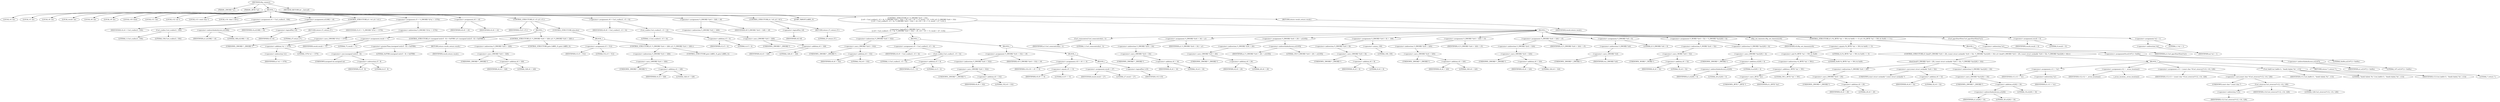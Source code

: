 digraph tftp_connect {  
"1000112" [label = "(METHOD,tftp_connect)" ]
"1000113" [label = "(PARAM,_DWORD *a1)" ]
"1000114" [label = "(PARAM,_BYTE *a2)" ]
"1000115" [label = "(BLOCK,,)" ]
"1000116" [label = "(LOCAL,v4: int)" ]
"1000117" [label = "(LOCAL,v5: int)" ]
"1000118" [label = "(LOCAL,v6: int)" ]
"1000119" [label = "(LOCAL,result: int)" ]
"1000120" [label = "(LOCAL,v8: int)" ]
"1000121" [label = "(LOCAL,v9: int)" ]
"1000122" [label = "(LOCAL,v10: bool)" ]
"1000123" [label = "(LOCAL,v11: int)" ]
"1000124" [label = "(LOCAL,v12: int *)" ]
"1000125" [label = "(LOCAL,v13: const char *)" ]
"1000126" [label = "(LOCAL,v14: char [ 128 ])" ]
"1000127" [label = "(<operator>.assignment,v4 = Curl_ccalloc(1, 336))" ]
"1000128" [label = "(IDENTIFIER,v4,v4 = Curl_ccalloc(1, 336))" ]
"1000129" [label = "(Curl_ccalloc,Curl_ccalloc(1, 336))" ]
"1000130" [label = "(LITERAL,1,Curl_ccalloc(1, 336))" ]
"1000131" [label = "(LITERAL,336,Curl_ccalloc(1, 336))" ]
"1000132" [label = "(<operator>.assignment,a1[188] = v4)" ]
"1000133" [label = "(<operator>.indirectIndexAccess,a1[188])" ]
"1000134" [label = "(IDENTIFIER,a1,a1[188] = v4)" ]
"1000135" [label = "(LITERAL,188,a1[188] = v4)" ]
"1000136" [label = "(IDENTIFIER,v4,a1[188] = v4)" ]
"1000137" [label = "(CONTROL_STRUCTURE,if ( !v4 ),if ( !v4 ))" ]
"1000138" [label = "(<operator>.logicalNot,!v4)" ]
"1000139" [label = "(IDENTIFIER,v4,!v4)" ]
"1000140" [label = "(RETURN,return 27;,return 27;)" ]
"1000141" [label = "(LITERAL,27,return 27;)" ]
"1000142" [label = "(<operator>.assignment,v5 = *(_DWORD *)(*a1 + 1576))" ]
"1000143" [label = "(IDENTIFIER,v5,v5 = *(_DWORD *)(*a1 + 1576))" ]
"1000144" [label = "(<operator>.indirection,*(_DWORD *)(*a1 + 1576))" ]
"1000145" [label = "(<operator>.cast,(_DWORD *)(*a1 + 1576))" ]
"1000146" [label = "(UNKNOWN,_DWORD *,_DWORD *)" ]
"1000147" [label = "(<operator>.addition,*a1 + 1576)" ]
"1000148" [label = "(<operator>.indirection,*a1)" ]
"1000149" [label = "(IDENTIFIER,a1,*a1 + 1576)" ]
"1000150" [label = "(LITERAL,1576,*a1 + 1576)" ]
"1000151" [label = "(<operator>.assignment,v6 = v4)" ]
"1000152" [label = "(IDENTIFIER,v6,v6 = v4)" ]
"1000153" [label = "(IDENTIFIER,v4,v6 = v4)" ]
"1000154" [label = "(CONTROL_STRUCTURE,if ( v5 ),if ( v5 ))" ]
"1000155" [label = "(IDENTIFIER,v5,if ( v5 ))" ]
"1000156" [label = "(BLOCK,,)" ]
"1000157" [label = "(<operator>.assignment,result = 71)" ]
"1000158" [label = "(IDENTIFIER,result,result = 71)" ]
"1000159" [label = "(LITERAL,71,result = 71)" ]
"1000160" [label = "(CONTROL_STRUCTURE,if ( (unsigned int)(v5 - 8) > 0xFFB0 ),if ( (unsigned int)(v5 - 8) > 0xFFB0 ))" ]
"1000161" [label = "(<operator>.greaterThan,(unsigned int)(v5 - 8) > 0xFFB0)" ]
"1000162" [label = "(<operator>.cast,(unsigned int)(v5 - 8))" ]
"1000163" [label = "(UNKNOWN,unsigned int,unsigned int)" ]
"1000164" [label = "(<operator>.subtraction,v5 - 8)" ]
"1000165" [label = "(IDENTIFIER,v5,v5 - 8)" ]
"1000166" [label = "(LITERAL,8,v5 - 8)" ]
"1000167" [label = "(LITERAL,0xFFB0,(unsigned int)(v5 - 8) > 0xFFB0)" ]
"1000168" [label = "(RETURN,return result;,return result;)" ]
"1000169" [label = "(IDENTIFIER,result,return result;)" ]
"1000170" [label = "(CONTROL_STRUCTURE,if ( *(_DWORD *)(v6 + 328) ),if ( *(_DWORD *)(v6 + 328) ))" ]
"1000171" [label = "(<operator>.indirection,*(_DWORD *)(v6 + 328))" ]
"1000172" [label = "(<operator>.cast,(_DWORD *)(v6 + 328))" ]
"1000173" [label = "(UNKNOWN,_DWORD *,_DWORD *)" ]
"1000174" [label = "(<operator>.addition,v6 + 328)" ]
"1000175" [label = "(IDENTIFIER,v6,v6 + 328)" ]
"1000176" [label = "(LITERAL,328,v6 + 328)" ]
"1000177" [label = "(CONTROL_STRUCTURE,goto LABEL_9;,goto LABEL_9;)" ]
"1000178" [label = "(CONTROL_STRUCTURE,else,else)" ]
"1000179" [label = "(BLOCK,,)" ]
"1000180" [label = "(<operator>.assignment,v5 = 512)" ]
"1000181" [label = "(IDENTIFIER,v5,v5 = 512)" ]
"1000182" [label = "(LITERAL,512,v5 = 512)" ]
"1000183" [label = "(CONTROL_STRUCTURE,if ( *(_DWORD *)(v4 + 328) ),if ( *(_DWORD *)(v4 + 328) ))" ]
"1000184" [label = "(<operator>.indirection,*(_DWORD *)(v4 + 328))" ]
"1000185" [label = "(<operator>.cast,(_DWORD *)(v4 + 328))" ]
"1000186" [label = "(UNKNOWN,_DWORD *,_DWORD *)" ]
"1000187" [label = "(<operator>.addition,v4 + 328)" ]
"1000188" [label = "(IDENTIFIER,v4,v4 + 328)" ]
"1000189" [label = "(LITERAL,328,v4 + 328)" ]
"1000190" [label = "(CONTROL_STRUCTURE,goto LABEL_9;,goto LABEL_9;)" ]
"1000191" [label = "(<operator>.assignment,v8 = Curl_ccalloc(1, v5 + 4))" ]
"1000192" [label = "(IDENTIFIER,v8,v8 = Curl_ccalloc(1, v5 + 4))" ]
"1000193" [label = "(Curl_ccalloc,Curl_ccalloc(1, v5 + 4))" ]
"1000194" [label = "(LITERAL,1,Curl_ccalloc(1, v5 + 4))" ]
"1000195" [label = "(<operator>.addition,v5 + 4)" ]
"1000196" [label = "(IDENTIFIER,v5,v5 + 4)" ]
"1000197" [label = "(LITERAL,4,v5 + 4)" ]
"1000198" [label = "(<operator>.assignment,*(_DWORD *)(v6 + 328) = v8)" ]
"1000199" [label = "(<operator>.indirection,*(_DWORD *)(v6 + 328))" ]
"1000200" [label = "(<operator>.cast,(_DWORD *)(v6 + 328))" ]
"1000201" [label = "(UNKNOWN,_DWORD *,_DWORD *)" ]
"1000202" [label = "(<operator>.addition,v6 + 328)" ]
"1000203" [label = "(IDENTIFIER,v6,v6 + 328)" ]
"1000204" [label = "(LITERAL,328,v6 + 328)" ]
"1000205" [label = "(IDENTIFIER,v8,*(_DWORD *)(v6 + 328) = v8)" ]
"1000206" [label = "(CONTROL_STRUCTURE,if ( !v8 ),if ( !v8 ))" ]
"1000207" [label = "(<operator>.logicalNot,!v8)" ]
"1000208" [label = "(IDENTIFIER,v8,!v8)" ]
"1000209" [label = "(RETURN,return 27;,return 27;)" ]
"1000210" [label = "(LITERAL,27,return 27;)" ]
"1000211" [label = "(JUMP_TARGET,LABEL_9)" ]
"1000212" [label = "(CONTROL_STRUCTURE,if ( *(_DWORD *)(v6 + 332)\n    || (v9 = Curl_ccalloc(1, v5 + 4), *(_DWORD *)(v6 + 332) = v9, v10 = v9 == 0, result = 27, !v10) ),if ( *(_DWORD *)(v6 + 332)\n    || (v9 = Curl_ccalloc(1, v5 + 4), *(_DWORD *)(v6 + 332) = v9, v10 = v9 == 0, result = 27, !v10) ))" ]
"1000213" [label = "(<operator>.logicalOr,*(_DWORD *)(v6 + 332)\n    || (v9 = Curl_ccalloc(1, v5 + 4), *(_DWORD *)(v6 + 332) = v9, v10 = v9 == 0, result = 27, !v10))" ]
"1000214" [label = "(<operator>.indirection,*(_DWORD *)(v6 + 332))" ]
"1000215" [label = "(<operator>.cast,(_DWORD *)(v6 + 332))" ]
"1000216" [label = "(UNKNOWN,_DWORD *,_DWORD *)" ]
"1000217" [label = "(<operator>.addition,v6 + 332)" ]
"1000218" [label = "(IDENTIFIER,v6,v6 + 332)" ]
"1000219" [label = "(LITERAL,332,v6 + 332)" ]
"1000220" [label = "(BLOCK,,)" ]
"1000221" [label = "(<operator>.assignment,v9 = Curl_ccalloc(1, v5 + 4))" ]
"1000222" [label = "(IDENTIFIER,v9,v9 = Curl_ccalloc(1, v5 + 4))" ]
"1000223" [label = "(Curl_ccalloc,Curl_ccalloc(1, v5 + 4))" ]
"1000224" [label = "(LITERAL,1,Curl_ccalloc(1, v5 + 4))" ]
"1000225" [label = "(<operator>.addition,v5 + 4)" ]
"1000226" [label = "(IDENTIFIER,v5,v5 + 4)" ]
"1000227" [label = "(LITERAL,4,v5 + 4)" ]
"1000228" [label = "(BLOCK,,)" ]
"1000229" [label = "(<operator>.assignment,*(_DWORD *)(v6 + 332) = v9)" ]
"1000230" [label = "(<operator>.indirection,*(_DWORD *)(v6 + 332))" ]
"1000231" [label = "(<operator>.cast,(_DWORD *)(v6 + 332))" ]
"1000232" [label = "(UNKNOWN,_DWORD *,_DWORD *)" ]
"1000233" [label = "(<operator>.addition,v6 + 332)" ]
"1000234" [label = "(IDENTIFIER,v6,v6 + 332)" ]
"1000235" [label = "(LITERAL,332,v6 + 332)" ]
"1000236" [label = "(IDENTIFIER,v9,*(_DWORD *)(v6 + 332) = v9)" ]
"1000237" [label = "(BLOCK,,)" ]
"1000238" [label = "(<operator>.assignment,v10 = v9 == 0)" ]
"1000239" [label = "(IDENTIFIER,v10,v10 = v9 == 0)" ]
"1000240" [label = "(<operator>.equals,v9 == 0)" ]
"1000241" [label = "(IDENTIFIER,v9,v9 == 0)" ]
"1000242" [label = "(LITERAL,0,v9 == 0)" ]
"1000243" [label = "(BLOCK,,)" ]
"1000244" [label = "(<operator>.assignment,result = 27)" ]
"1000245" [label = "(IDENTIFIER,result,result = 27)" ]
"1000246" [label = "(LITERAL,27,result = 27)" ]
"1000247" [label = "(<operator>.logicalNot,!v10)" ]
"1000248" [label = "(IDENTIFIER,v10,!v10)" ]
"1000249" [label = "(BLOCK,,)" ]
"1000250" [label = "(Curl_conncontrol,Curl_conncontrol(a1, 1))" ]
"1000251" [label = "(IDENTIFIER,a1,Curl_conncontrol(a1, 1))" ]
"1000252" [label = "(LITERAL,1,Curl_conncontrol(a1, 1))" ]
"1000253" [label = "(<operator>.assignment,*(_DWORD *)(v6 + 16) = a1)" ]
"1000254" [label = "(<operator>.indirection,*(_DWORD *)(v6 + 16))" ]
"1000255" [label = "(<operator>.cast,(_DWORD *)(v6 + 16))" ]
"1000256" [label = "(UNKNOWN,_DWORD *,_DWORD *)" ]
"1000257" [label = "(<operator>.addition,v6 + 16)" ]
"1000258" [label = "(IDENTIFIER,v6,v6 + 16)" ]
"1000259" [label = "(LITERAL,16,v6 + 16)" ]
"1000260" [label = "(IDENTIFIER,a1,*(_DWORD *)(v6 + 16) = a1)" ]
"1000261" [label = "(<operator>.assignment,*(_DWORD *)(v6 + 20) = a1[105])" ]
"1000262" [label = "(<operator>.indirection,*(_DWORD *)(v6 + 20))" ]
"1000263" [label = "(<operator>.cast,(_DWORD *)(v6 + 20))" ]
"1000264" [label = "(UNKNOWN,_DWORD *,_DWORD *)" ]
"1000265" [label = "(<operator>.addition,v6 + 20)" ]
"1000266" [label = "(IDENTIFIER,v6,v6 + 20)" ]
"1000267" [label = "(LITERAL,20,v6 + 20)" ]
"1000268" [label = "(<operator>.indirectIndexAccess,a1[105])" ]
"1000269" [label = "(IDENTIFIER,a1,*(_DWORD *)(v6 + 20) = a1[105])" ]
"1000270" [label = "(LITERAL,105,*(_DWORD *)(v6 + 20) = a1[105])" ]
"1000271" [label = "(<operator>.assignment,*(_DWORD *)(v6 + 8) = -100)" ]
"1000272" [label = "(<operator>.indirection,*(_DWORD *)(v6 + 8))" ]
"1000273" [label = "(<operator>.cast,(_DWORD *)(v6 + 8))" ]
"1000274" [label = "(UNKNOWN,_DWORD *,_DWORD *)" ]
"1000275" [label = "(<operator>.addition,v6 + 8)" ]
"1000276" [label = "(IDENTIFIER,v6,v6 + 8)" ]
"1000277" [label = "(LITERAL,8,v6 + 8)" ]
"1000278" [label = "(<operator>.minus,-100)" ]
"1000279" [label = "(LITERAL,100,-100)" ]
"1000280" [label = "(<operator>.assignment,*(_DWORD *)(v6 + 320) = v5)" ]
"1000281" [label = "(<operator>.indirection,*(_DWORD *)(v6 + 320))" ]
"1000282" [label = "(<operator>.cast,(_DWORD *)(v6 + 320))" ]
"1000283" [label = "(UNKNOWN,_DWORD *,_DWORD *)" ]
"1000284" [label = "(<operator>.addition,v6 + 320)" ]
"1000285" [label = "(IDENTIFIER,v6,v6 + 320)" ]
"1000286" [label = "(LITERAL,320,v6 + 320)" ]
"1000287" [label = "(IDENTIFIER,v5,*(_DWORD *)(v6 + 320) = v5)" ]
"1000288" [label = "(<operator>.assignment,*(_DWORD *)(v6 + 324) = v5)" ]
"1000289" [label = "(<operator>.indirection,*(_DWORD *)(v6 + 324))" ]
"1000290" [label = "(<operator>.cast,(_DWORD *)(v6 + 324))" ]
"1000291" [label = "(UNKNOWN,_DWORD *,_DWORD *)" ]
"1000292" [label = "(<operator>.addition,v6 + 324)" ]
"1000293" [label = "(IDENTIFIER,v6,v6 + 324)" ]
"1000294" [label = "(LITERAL,324,v6 + 324)" ]
"1000295" [label = "(IDENTIFIER,v5,*(_DWORD *)(v6 + 324) = v5)" ]
"1000296" [label = "(<operator>.assignment,*(_DWORD *)v6 = 0)" ]
"1000297" [label = "(<operator>.indirection,*(_DWORD *)v6)" ]
"1000298" [label = "(<operator>.cast,(_DWORD *)v6)" ]
"1000299" [label = "(UNKNOWN,_DWORD *,_DWORD *)" ]
"1000300" [label = "(IDENTIFIER,v6,(_DWORD *)v6)" ]
"1000301" [label = "(LITERAL,0,*(_DWORD *)v6 = 0)" ]
"1000302" [label = "(<operator>.assignment,*(_WORD *)(v6 + 52) = *(_DWORD *)(a1[20] + 4))" ]
"1000303" [label = "(<operator>.indirection,*(_WORD *)(v6 + 52))" ]
"1000304" [label = "(<operator>.cast,(_WORD *)(v6 + 52))" ]
"1000305" [label = "(UNKNOWN,_WORD *,_WORD *)" ]
"1000306" [label = "(<operator>.addition,v6 + 52)" ]
"1000307" [label = "(IDENTIFIER,v6,v6 + 52)" ]
"1000308" [label = "(LITERAL,52,v6 + 52)" ]
"1000309" [label = "(<operator>.indirection,*(_DWORD *)(a1[20] + 4))" ]
"1000310" [label = "(<operator>.cast,(_DWORD *)(a1[20] + 4))" ]
"1000311" [label = "(UNKNOWN,_DWORD *,_DWORD *)" ]
"1000312" [label = "(<operator>.addition,a1[20] + 4)" ]
"1000313" [label = "(<operator>.indirectIndexAccess,a1[20])" ]
"1000314" [label = "(IDENTIFIER,a1,a1[20] + 4)" ]
"1000315" [label = "(LITERAL,20,a1[20] + 4)" ]
"1000316" [label = "(LITERAL,4,a1[20] + 4)" ]
"1000317" [label = "(tftp_set_timeouts,tftp_set_timeouts(v6))" ]
"1000318" [label = "(IDENTIFIER,v6,tftp_set_timeouts(v6))" ]
"1000319" [label = "(CONTROL_STRUCTURE,if ( (*((_BYTE *)a1 + 591) & 0x40) == 0 ),if ( (*((_BYTE *)a1 + 591) & 0x40) == 0 ))" ]
"1000320" [label = "(<operator>.equals,(*((_BYTE *)a1 + 591) & 0x40) == 0)" ]
"1000321" [label = "(<operator>.and,*((_BYTE *)a1 + 591) & 0x40)" ]
"1000322" [label = "(<operator>.indirection,*((_BYTE *)a1 + 591))" ]
"1000323" [label = "(<operator>.addition,(_BYTE *)a1 + 591)" ]
"1000324" [label = "(<operator>.cast,(_BYTE *)a1)" ]
"1000325" [label = "(UNKNOWN,_BYTE *,_BYTE *)" ]
"1000326" [label = "(IDENTIFIER,a1,(_BYTE *)a1)" ]
"1000327" [label = "(LITERAL,591,(_BYTE *)a1 + 591)" ]
"1000328" [label = "(LITERAL,0x40,*((_BYTE *)a1 + 591) & 0x40)" ]
"1000329" [label = "(LITERAL,0,(*((_BYTE *)a1 + 591) & 0x40) == 0)" ]
"1000330" [label = "(BLOCK,,)" ]
"1000331" [label = "(CONTROL_STRUCTURE,if ( bind(*(_DWORD *)(v6 + 20), (const struct sockaddr *)(v6 + 52), *(_DWORD *)(a1[20] + 16)) ),if ( bind(*(_DWORD *)(v6 + 20), (const struct sockaddr *)(v6 + 52), *(_DWORD *)(a1[20] + 16)) ))" ]
"1000332" [label = "(bind,bind(*(_DWORD *)(v6 + 20), (const struct sockaddr *)(v6 + 52), *(_DWORD *)(a1[20] + 16)))" ]
"1000333" [label = "(<operator>.indirection,*(_DWORD *)(v6 + 20))" ]
"1000334" [label = "(<operator>.cast,(_DWORD *)(v6 + 20))" ]
"1000335" [label = "(UNKNOWN,_DWORD *,_DWORD *)" ]
"1000336" [label = "(<operator>.addition,v6 + 20)" ]
"1000337" [label = "(IDENTIFIER,v6,v6 + 20)" ]
"1000338" [label = "(LITERAL,20,v6 + 20)" ]
"1000339" [label = "(<operator>.cast,(const struct sockaddr *)(v6 + 52))" ]
"1000340" [label = "(UNKNOWN,const struct sockaddr *,const struct sockaddr *)" ]
"1000341" [label = "(<operator>.addition,v6 + 52)" ]
"1000342" [label = "(IDENTIFIER,v6,v6 + 52)" ]
"1000343" [label = "(LITERAL,52,v6 + 52)" ]
"1000344" [label = "(<operator>.indirection,*(_DWORD *)(a1[20] + 16))" ]
"1000345" [label = "(<operator>.cast,(_DWORD *)(a1[20] + 16))" ]
"1000346" [label = "(UNKNOWN,_DWORD *,_DWORD *)" ]
"1000347" [label = "(<operator>.addition,a1[20] + 16)" ]
"1000348" [label = "(<operator>.indirectIndexAccess,a1[20])" ]
"1000349" [label = "(IDENTIFIER,a1,a1[20] + 16)" ]
"1000350" [label = "(LITERAL,20,a1[20] + 16)" ]
"1000351" [label = "(LITERAL,16,a1[20] + 16)" ]
"1000352" [label = "(BLOCK,,)" ]
"1000353" [label = "(<operator>.assignment,v11 = *a1)" ]
"1000354" [label = "(IDENTIFIER,v11,v11 = *a1)" ]
"1000355" [label = "(<operator>.indirection,*a1)" ]
"1000356" [label = "(IDENTIFIER,a1,v11 = *a1)" ]
"1000357" [label = "(<operator>.assignment,v12 = _errno_location())" ]
"1000358" [label = "(IDENTIFIER,v12,v12 = _errno_location())" ]
"1000359" [label = "(_errno_location,_errno_location())" ]
"1000360" [label = "(<operator>.assignment,v13 = (const char *)Curl_strerror(*v12, v14, 128))" ]
"1000361" [label = "(IDENTIFIER,v13,v13 = (const char *)Curl_strerror(*v12, v14, 128))" ]
"1000362" [label = "(<operator>.cast,(const char *)Curl_strerror(*v12, v14, 128))" ]
"1000363" [label = "(UNKNOWN,const char *,const char *)" ]
"1000364" [label = "(Curl_strerror,Curl_strerror(*v12, v14, 128))" ]
"1000365" [label = "(<operator>.indirection,*v12)" ]
"1000366" [label = "(IDENTIFIER,v12,Curl_strerror(*v12, v14, 128))" ]
"1000367" [label = "(IDENTIFIER,v14,Curl_strerror(*v12, v14, 128))" ]
"1000368" [label = "(LITERAL,128,Curl_strerror(*v12, v14, 128))" ]
"1000369" [label = "(Curl_failf,Curl_failf(v11, \"bind() failed; %s\", v13))" ]
"1000370" [label = "(IDENTIFIER,v11,Curl_failf(v11, \"bind() failed; %s\", v13))" ]
"1000371" [label = "(LITERAL,\"bind() failed; %s\",Curl_failf(v11, \"bind() failed; %s\", v13))" ]
"1000372" [label = "(IDENTIFIER,v13,Curl_failf(v11, \"bind() failed; %s\", v13))" ]
"1000373" [label = "(RETURN,return 7;,return 7;)" ]
"1000374" [label = "(LITERAL,7,return 7;)" ]
"1000375" [label = "(<operators>.assignmentOr,a1[147] |= 0x40u)" ]
"1000376" [label = "(<operator>.indirectIndexAccess,a1[147])" ]
"1000377" [label = "(IDENTIFIER,a1,a1[147] |= 0x40u)" ]
"1000378" [label = "(LITERAL,147,a1[147] |= 0x40u)" ]
"1000379" [label = "(LITERAL,0x40u,a1[147] |= 0x40u)" ]
"1000380" [label = "(Curl_pgrsStartNow,Curl_pgrsStartNow(*a1))" ]
"1000381" [label = "(<operator>.indirection,*a1)" ]
"1000382" [label = "(IDENTIFIER,a1,Curl_pgrsStartNow(*a1))" ]
"1000383" [label = "(<operator>.assignment,result = 0)" ]
"1000384" [label = "(IDENTIFIER,result,result = 0)" ]
"1000385" [label = "(LITERAL,0,result = 0)" ]
"1000386" [label = "(<operator>.assignment,*a2 = 1)" ]
"1000387" [label = "(<operator>.indirection,*a2)" ]
"1000388" [label = "(IDENTIFIER,a2,*a2 = 1)" ]
"1000389" [label = "(LITERAL,1,*a2 = 1)" ]
"1000390" [label = "(RETURN,return result;,return result;)" ]
"1000391" [label = "(IDENTIFIER,result,return result;)" ]
"1000392" [label = "(METHOD_RETURN,int __fastcall)" ]
  "1000112" -> "1000113" 
  "1000112" -> "1000114" 
  "1000112" -> "1000115" 
  "1000112" -> "1000392" 
  "1000115" -> "1000116" 
  "1000115" -> "1000117" 
  "1000115" -> "1000118" 
  "1000115" -> "1000119" 
  "1000115" -> "1000120" 
  "1000115" -> "1000121" 
  "1000115" -> "1000122" 
  "1000115" -> "1000123" 
  "1000115" -> "1000124" 
  "1000115" -> "1000125" 
  "1000115" -> "1000126" 
  "1000115" -> "1000127" 
  "1000115" -> "1000132" 
  "1000115" -> "1000137" 
  "1000115" -> "1000142" 
  "1000115" -> "1000151" 
  "1000115" -> "1000154" 
  "1000115" -> "1000191" 
  "1000115" -> "1000198" 
  "1000115" -> "1000206" 
  "1000115" -> "1000211" 
  "1000115" -> "1000212" 
  "1000115" -> "1000390" 
  "1000127" -> "1000128" 
  "1000127" -> "1000129" 
  "1000129" -> "1000130" 
  "1000129" -> "1000131" 
  "1000132" -> "1000133" 
  "1000132" -> "1000136" 
  "1000133" -> "1000134" 
  "1000133" -> "1000135" 
  "1000137" -> "1000138" 
  "1000137" -> "1000140" 
  "1000138" -> "1000139" 
  "1000140" -> "1000141" 
  "1000142" -> "1000143" 
  "1000142" -> "1000144" 
  "1000144" -> "1000145" 
  "1000145" -> "1000146" 
  "1000145" -> "1000147" 
  "1000147" -> "1000148" 
  "1000147" -> "1000150" 
  "1000148" -> "1000149" 
  "1000151" -> "1000152" 
  "1000151" -> "1000153" 
  "1000154" -> "1000155" 
  "1000154" -> "1000156" 
  "1000154" -> "1000178" 
  "1000156" -> "1000157" 
  "1000156" -> "1000160" 
  "1000156" -> "1000170" 
  "1000157" -> "1000158" 
  "1000157" -> "1000159" 
  "1000160" -> "1000161" 
  "1000160" -> "1000168" 
  "1000161" -> "1000162" 
  "1000161" -> "1000167" 
  "1000162" -> "1000163" 
  "1000162" -> "1000164" 
  "1000164" -> "1000165" 
  "1000164" -> "1000166" 
  "1000168" -> "1000169" 
  "1000170" -> "1000171" 
  "1000170" -> "1000177" 
  "1000171" -> "1000172" 
  "1000172" -> "1000173" 
  "1000172" -> "1000174" 
  "1000174" -> "1000175" 
  "1000174" -> "1000176" 
  "1000178" -> "1000179" 
  "1000179" -> "1000180" 
  "1000179" -> "1000183" 
  "1000180" -> "1000181" 
  "1000180" -> "1000182" 
  "1000183" -> "1000184" 
  "1000183" -> "1000190" 
  "1000184" -> "1000185" 
  "1000185" -> "1000186" 
  "1000185" -> "1000187" 
  "1000187" -> "1000188" 
  "1000187" -> "1000189" 
  "1000191" -> "1000192" 
  "1000191" -> "1000193" 
  "1000193" -> "1000194" 
  "1000193" -> "1000195" 
  "1000195" -> "1000196" 
  "1000195" -> "1000197" 
  "1000198" -> "1000199" 
  "1000198" -> "1000205" 
  "1000199" -> "1000200" 
  "1000200" -> "1000201" 
  "1000200" -> "1000202" 
  "1000202" -> "1000203" 
  "1000202" -> "1000204" 
  "1000206" -> "1000207" 
  "1000206" -> "1000209" 
  "1000207" -> "1000208" 
  "1000209" -> "1000210" 
  "1000212" -> "1000213" 
  "1000212" -> "1000249" 
  "1000213" -> "1000214" 
  "1000213" -> "1000220" 
  "1000214" -> "1000215" 
  "1000215" -> "1000216" 
  "1000215" -> "1000217" 
  "1000217" -> "1000218" 
  "1000217" -> "1000219" 
  "1000220" -> "1000221" 
  "1000220" -> "1000228" 
  "1000221" -> "1000222" 
  "1000221" -> "1000223" 
  "1000223" -> "1000224" 
  "1000223" -> "1000225" 
  "1000225" -> "1000226" 
  "1000225" -> "1000227" 
  "1000228" -> "1000229" 
  "1000228" -> "1000237" 
  "1000229" -> "1000230" 
  "1000229" -> "1000236" 
  "1000230" -> "1000231" 
  "1000231" -> "1000232" 
  "1000231" -> "1000233" 
  "1000233" -> "1000234" 
  "1000233" -> "1000235" 
  "1000237" -> "1000238" 
  "1000237" -> "1000243" 
  "1000238" -> "1000239" 
  "1000238" -> "1000240" 
  "1000240" -> "1000241" 
  "1000240" -> "1000242" 
  "1000243" -> "1000244" 
  "1000243" -> "1000247" 
  "1000244" -> "1000245" 
  "1000244" -> "1000246" 
  "1000247" -> "1000248" 
  "1000249" -> "1000250" 
  "1000249" -> "1000253" 
  "1000249" -> "1000261" 
  "1000249" -> "1000271" 
  "1000249" -> "1000280" 
  "1000249" -> "1000288" 
  "1000249" -> "1000296" 
  "1000249" -> "1000302" 
  "1000249" -> "1000317" 
  "1000249" -> "1000319" 
  "1000249" -> "1000380" 
  "1000249" -> "1000383" 
  "1000249" -> "1000386" 
  "1000250" -> "1000251" 
  "1000250" -> "1000252" 
  "1000253" -> "1000254" 
  "1000253" -> "1000260" 
  "1000254" -> "1000255" 
  "1000255" -> "1000256" 
  "1000255" -> "1000257" 
  "1000257" -> "1000258" 
  "1000257" -> "1000259" 
  "1000261" -> "1000262" 
  "1000261" -> "1000268" 
  "1000262" -> "1000263" 
  "1000263" -> "1000264" 
  "1000263" -> "1000265" 
  "1000265" -> "1000266" 
  "1000265" -> "1000267" 
  "1000268" -> "1000269" 
  "1000268" -> "1000270" 
  "1000271" -> "1000272" 
  "1000271" -> "1000278" 
  "1000272" -> "1000273" 
  "1000273" -> "1000274" 
  "1000273" -> "1000275" 
  "1000275" -> "1000276" 
  "1000275" -> "1000277" 
  "1000278" -> "1000279" 
  "1000280" -> "1000281" 
  "1000280" -> "1000287" 
  "1000281" -> "1000282" 
  "1000282" -> "1000283" 
  "1000282" -> "1000284" 
  "1000284" -> "1000285" 
  "1000284" -> "1000286" 
  "1000288" -> "1000289" 
  "1000288" -> "1000295" 
  "1000289" -> "1000290" 
  "1000290" -> "1000291" 
  "1000290" -> "1000292" 
  "1000292" -> "1000293" 
  "1000292" -> "1000294" 
  "1000296" -> "1000297" 
  "1000296" -> "1000301" 
  "1000297" -> "1000298" 
  "1000298" -> "1000299" 
  "1000298" -> "1000300" 
  "1000302" -> "1000303" 
  "1000302" -> "1000309" 
  "1000303" -> "1000304" 
  "1000304" -> "1000305" 
  "1000304" -> "1000306" 
  "1000306" -> "1000307" 
  "1000306" -> "1000308" 
  "1000309" -> "1000310" 
  "1000310" -> "1000311" 
  "1000310" -> "1000312" 
  "1000312" -> "1000313" 
  "1000312" -> "1000316" 
  "1000313" -> "1000314" 
  "1000313" -> "1000315" 
  "1000317" -> "1000318" 
  "1000319" -> "1000320" 
  "1000319" -> "1000330" 
  "1000320" -> "1000321" 
  "1000320" -> "1000329" 
  "1000321" -> "1000322" 
  "1000321" -> "1000328" 
  "1000322" -> "1000323" 
  "1000323" -> "1000324" 
  "1000323" -> "1000327" 
  "1000324" -> "1000325" 
  "1000324" -> "1000326" 
  "1000330" -> "1000331" 
  "1000330" -> "1000375" 
  "1000331" -> "1000332" 
  "1000331" -> "1000352" 
  "1000332" -> "1000333" 
  "1000332" -> "1000339" 
  "1000332" -> "1000344" 
  "1000333" -> "1000334" 
  "1000334" -> "1000335" 
  "1000334" -> "1000336" 
  "1000336" -> "1000337" 
  "1000336" -> "1000338" 
  "1000339" -> "1000340" 
  "1000339" -> "1000341" 
  "1000341" -> "1000342" 
  "1000341" -> "1000343" 
  "1000344" -> "1000345" 
  "1000345" -> "1000346" 
  "1000345" -> "1000347" 
  "1000347" -> "1000348" 
  "1000347" -> "1000351" 
  "1000348" -> "1000349" 
  "1000348" -> "1000350" 
  "1000352" -> "1000353" 
  "1000352" -> "1000357" 
  "1000352" -> "1000360" 
  "1000352" -> "1000369" 
  "1000352" -> "1000373" 
  "1000353" -> "1000354" 
  "1000353" -> "1000355" 
  "1000355" -> "1000356" 
  "1000357" -> "1000358" 
  "1000357" -> "1000359" 
  "1000360" -> "1000361" 
  "1000360" -> "1000362" 
  "1000362" -> "1000363" 
  "1000362" -> "1000364" 
  "1000364" -> "1000365" 
  "1000364" -> "1000367" 
  "1000364" -> "1000368" 
  "1000365" -> "1000366" 
  "1000369" -> "1000370" 
  "1000369" -> "1000371" 
  "1000369" -> "1000372" 
  "1000373" -> "1000374" 
  "1000375" -> "1000376" 
  "1000375" -> "1000379" 
  "1000376" -> "1000377" 
  "1000376" -> "1000378" 
  "1000380" -> "1000381" 
  "1000381" -> "1000382" 
  "1000383" -> "1000384" 
  "1000383" -> "1000385" 
  "1000386" -> "1000387" 
  "1000386" -> "1000389" 
  "1000387" -> "1000388" 
  "1000390" -> "1000391" 
}
